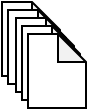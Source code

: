 <mxfile version="24.7.7">
  <diagram name="Page-1" id="r4e8LX3_ftQumICTrRQC">
    <mxGraphModel dx="1042" dy="575" grid="0" gridSize="10" guides="1" tooltips="1" connect="1" arrows="1" fold="1" page="1" pageScale="1" pageWidth="827" pageHeight="1169" background="none" math="0" shadow="0">
      <root>
        <mxCell id="0" />
        <mxCell id="1" parent="0" />
        <mxCell id="eUau_iObbvA3vzcv_n36-6" value="" style="group;movable=1;resizable=1;rotatable=1;deletable=1;editable=1;locked=0;connectable=1;" vertex="1" connectable="0" parent="1">
          <mxGeometry x="127" y="229" width="42" height="52" as="geometry" />
        </mxCell>
        <mxCell id="eUau_iObbvA3vzcv_n36-1" value="" style="shape=note;whiteSpace=wrap;html=1;backgroundOutline=1;darkOpacity=0.05;size=14;movable=1;resizable=1;rotatable=1;deletable=1;editable=1;locked=0;connectable=1;" vertex="1" parent="eUau_iObbvA3vzcv_n36-6">
          <mxGeometry y="-1" width="29" height="37" as="geometry" />
        </mxCell>
        <mxCell id="eUau_iObbvA3vzcv_n36-2" value="" style="shape=note;whiteSpace=wrap;html=1;backgroundOutline=1;darkOpacity=0.05;size=14;movable=1;resizable=1;rotatable=1;deletable=1;editable=1;locked=0;connectable=1;" vertex="1" parent="eUau_iObbvA3vzcv_n36-6">
          <mxGeometry x="3" y="3" width="29" height="37" as="geometry" />
        </mxCell>
        <mxCell id="eUau_iObbvA3vzcv_n36-3" value="" style="shape=note;whiteSpace=wrap;html=1;backgroundOutline=1;darkOpacity=0.05;size=14;movable=1;resizable=1;rotatable=1;deletable=1;editable=1;locked=0;connectable=1;" vertex="1" parent="eUau_iObbvA3vzcv_n36-6">
          <mxGeometry x="7" y="7" width="29" height="37" as="geometry" />
        </mxCell>
        <mxCell id="eUau_iObbvA3vzcv_n36-4" value="" style="shape=note;whiteSpace=wrap;html=1;backgroundOutline=1;darkOpacity=0.05;size=14;movable=1;resizable=1;rotatable=1;deletable=1;editable=1;locked=0;connectable=1;" vertex="1" parent="eUau_iObbvA3vzcv_n36-6">
          <mxGeometry x="10" y="11" width="29" height="37" as="geometry" />
        </mxCell>
        <mxCell id="eUau_iObbvA3vzcv_n36-5" value="" style="shape=note;whiteSpace=wrap;html=1;backgroundOutline=1;darkOpacity=0.05;size=14;movable=1;resizable=1;rotatable=1;deletable=1;editable=1;locked=0;connectable=1;" vertex="1" parent="eUau_iObbvA3vzcv_n36-6">
          <mxGeometry x="13" y="15" width="29" height="37" as="geometry" />
        </mxCell>
      </root>
    </mxGraphModel>
  </diagram>
</mxfile>
